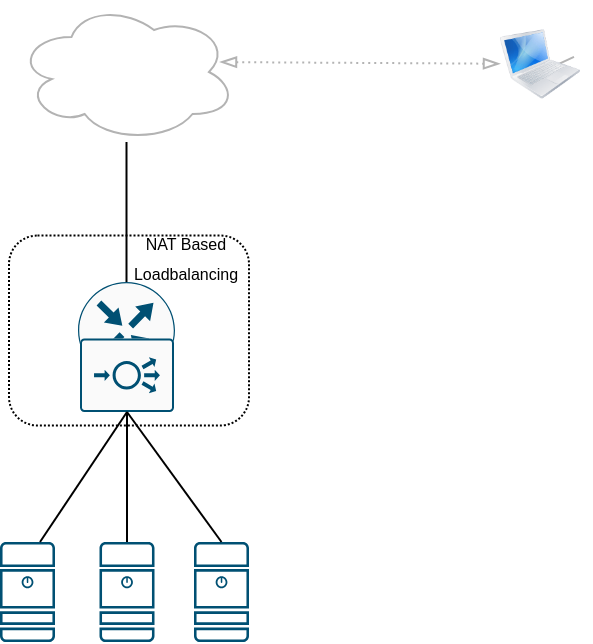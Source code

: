 <mxfile version="20.8.10" type="device"><diagram name="Page-1" id="55a83fd1-7818-8e21-69c5-c3457e3827bb"><mxGraphModel dx="513" dy="-509" grid="1" gridSize="10" guides="1" tooltips="1" connect="1" arrows="1" fold="1" page="1" pageScale="1" pageWidth="1100" pageHeight="850" background="none" math="0" shadow="0"><root><mxCell id="0"/><mxCell id="1" parent="0"/><mxCell id="buClNqkbvd7AWniW0cRI-1" value="" style="sketch=0;points=[[0.5,0,0],[1,0.5,0],[0.5,1,0],[0,0.5,0],[0.145,0.145,0],[0.856,0.145,0],[0.855,0.856,0],[0.145,0.855,0]];verticalLabelPosition=bottom;html=1;verticalAlign=top;aspect=fixed;align=center;pointerEvents=1;shape=mxgraph.cisco19.rect;prIcon=router;fillColor=#FAFAFA;strokeColor=#005073;" vertex="1" parent="1"><mxGeometry x="509" y="1030" width="48.5" height="48.5" as="geometry"/></mxCell><mxCell id="buClNqkbvd7AWniW0cRI-2" value="" style="sketch=0;points=[[0.015,0.015,0],[0.985,0.015,0],[0.985,0.985,0],[0.015,0.985,0],[0.25,0,0],[0.5,0,0],[0.75,0,0],[1,0.25,0],[1,0.5,0],[1,0.75,0],[0.75,1,0],[0.5,1,0],[0.25,1,0],[0,0.75,0],[0,0.5,0],[0,0.25,0]];verticalLabelPosition=bottom;html=1;verticalAlign=top;aspect=fixed;align=center;pointerEvents=1;shape=mxgraph.cisco19.rect;prIcon=load_balancer;fillColor=#FAFAFA;strokeColor=#005073;" vertex="1" parent="1"><mxGeometry x="510" y="1058.28" width="47" height="36.72" as="geometry"/></mxCell><mxCell id="buClNqkbvd7AWniW0cRI-4" value="" style="sketch=0;points=[[0.015,0.015,0],[0.985,0.015,0],[0.985,0.985,0],[0.015,0.985,0],[0.25,0,0],[0.5,0,0],[0.75,0,0],[1,0.25,0],[1,0.5,0],[1,0.75,0],[0.75,1,0],[0.5,1,0],[0.25,1,0],[0,0.75,0],[0,0.5,0],[0,0.25,0]];verticalLabelPosition=bottom;html=1;verticalAlign=top;aspect=fixed;align=center;pointerEvents=1;shape=mxgraph.cisco19.server;fillColor=#005073;strokeColor=none;" vertex="1" parent="1"><mxGeometry x="470" y="1160" width="27.5" height="50" as="geometry"/></mxCell><mxCell id="buClNqkbvd7AWniW0cRI-5" value="" style="sketch=0;points=[[0.015,0.015,0],[0.985,0.015,0],[0.985,0.985,0],[0.015,0.985,0],[0.25,0,0],[0.5,0,0],[0.75,0,0],[1,0.25,0],[1,0.5,0],[1,0.75,0],[0.75,1,0],[0.5,1,0],[0.25,1,0],[0,0.75,0],[0,0.5,0],[0,0.25,0]];verticalLabelPosition=bottom;html=1;verticalAlign=top;aspect=fixed;align=center;pointerEvents=1;shape=mxgraph.cisco19.server;fillColor=#005073;strokeColor=none;" vertex="1" parent="1"><mxGeometry x="519.75" y="1160" width="27.5" height="50" as="geometry"/></mxCell><mxCell id="buClNqkbvd7AWniW0cRI-7" value="" style="sketch=0;points=[[0.015,0.015,0],[0.985,0.015,0],[0.985,0.985,0],[0.015,0.985,0],[0.25,0,0],[0.5,0,0],[0.75,0,0],[1,0.25,0],[1,0.5,0],[1,0.75,0],[0.75,1,0],[0.5,1,0],[0.25,1,0],[0,0.75,0],[0,0.5,0],[0,0.25,0]];verticalLabelPosition=bottom;html=1;verticalAlign=top;aspect=fixed;align=center;pointerEvents=1;shape=mxgraph.cisco19.server;fillColor=#005073;strokeColor=none;" vertex="1" parent="1"><mxGeometry x="567" y="1160" width="27.5" height="50" as="geometry"/></mxCell><mxCell id="buClNqkbvd7AWniW0cRI-8" value="" style="endArrow=none;html=1;rounded=0;entryX=0.5;entryY=1;entryDx=0;entryDy=0;entryPerimeter=0;" edge="1" parent="1" target="buClNqkbvd7AWniW0cRI-2"><mxGeometry width="50" height="50" relative="1" as="geometry"><mxPoint x="490" y="1160" as="sourcePoint"/><mxPoint x="540" y="1110" as="targetPoint"/></mxGeometry></mxCell><mxCell id="buClNqkbvd7AWniW0cRI-9" value="" style="endArrow=none;html=1;rounded=0;exitX=0.5;exitY=0;exitDx=0;exitDy=0;exitPerimeter=0;" edge="1" parent="1" source="buClNqkbvd7AWniW0cRI-5" target="buClNqkbvd7AWniW0cRI-2"><mxGeometry width="50" height="50" relative="1" as="geometry"><mxPoint x="538" y="1160" as="sourcePoint"/><mxPoint x="537.5" y="1080" as="targetPoint"/></mxGeometry></mxCell><mxCell id="buClNqkbvd7AWniW0cRI-10" value="" style="endArrow=none;html=1;rounded=0;exitX=0.5;exitY=0;exitDx=0;exitDy=0;exitPerimeter=0;entryX=0.5;entryY=1;entryDx=0;entryDy=0;entryPerimeter=0;" edge="1" parent="1" source="buClNqkbvd7AWniW0cRI-7" target="buClNqkbvd7AWniW0cRI-2"><mxGeometry width="50" height="50" relative="1" as="geometry"><mxPoint x="640" y="1140" as="sourcePoint"/><mxPoint x="534" y="1070" as="targetPoint"/></mxGeometry></mxCell><mxCell id="buClNqkbvd7AWniW0cRI-14" value="" style="rounded=1;whiteSpace=wrap;html=1;dashed=1;dashPattern=1 1;fillColor=none;" vertex="1" parent="1"><mxGeometry x="474.5" y="1006.75" width="120" height="95" as="geometry"/></mxCell><mxCell id="buClNqkbvd7AWniW0cRI-15" value="&lt;font style=&quot;font-size: 8px;&quot;&gt;NAT Based&lt;br&gt;Loadbalancing&lt;/font&gt;" style="text;html=1;strokeColor=none;fillColor=none;align=center;verticalAlign=middle;whiteSpace=wrap;rounded=0;" vertex="1" parent="1"><mxGeometry x="519.75" y="995.75" width="85.5" height="43.25" as="geometry"/></mxCell><mxCell id="buClNqkbvd7AWniW0cRI-17" value="" style="ellipse;shape=cloud;whiteSpace=wrap;html=1;fillColor=none;strokeColor=#B3B3B3;" vertex="1" parent="1"><mxGeometry x="478.25" y="890" width="110" height="70" as="geometry"/></mxCell><mxCell id="buClNqkbvd7AWniW0cRI-18" value="" style="endArrow=none;html=1;rounded=0;" edge="1" parent="1" source="buClNqkbvd7AWniW0cRI-1" target="buClNqkbvd7AWniW0cRI-17"><mxGeometry width="50" height="50" relative="1" as="geometry"><mxPoint x="480" y="990" as="sourcePoint"/><mxPoint x="530" y="940" as="targetPoint"/></mxGeometry></mxCell><mxCell id="buClNqkbvd7AWniW0cRI-20" value="" style="endArrow=classic;startArrow=none;html=1;rounded=0;dashed=1;dashPattern=8 8;strokeColor=#B3B3B3;exitX=0.925;exitY=0.429;exitDx=0;exitDy=0;exitPerimeter=0;" edge="1" parent="1" source="buClNqkbvd7AWniW0cRI-19"><mxGeometry width="50" height="50" relative="1" as="geometry"><mxPoint x="680" y="980" as="sourcePoint"/><mxPoint x="730" y="930" as="targetPoint"/></mxGeometry></mxCell><mxCell id="buClNqkbvd7AWniW0cRI-21" value="" style="endArrow=blockThin;startArrow=blockThin;html=1;rounded=0;dashed=1;dashPattern=1 2;strokeColor=#B3B3B3;exitX=0.925;exitY=0.429;exitDx=0;exitDy=0;exitPerimeter=0;endFill=0;startFill=0;" edge="1" parent="1" source="buClNqkbvd7AWniW0cRI-17" target="buClNqkbvd7AWniW0cRI-19"><mxGeometry width="50" height="50" relative="1" as="geometry"><mxPoint x="580" y="920.03" as="sourcePoint"/><mxPoint x="730" y="930" as="targetPoint"/></mxGeometry></mxCell><mxCell id="buClNqkbvd7AWniW0cRI-19" value="" style="image;html=1;image=img/lib/clip_art/computers/MacBook_128x128.png;strokeColor=#B3B3B3;fillColor=none;" vertex="1" parent="1"><mxGeometry x="720" y="896" width="40" height="50" as="geometry"/></mxCell></root></mxGraphModel></diagram></mxfile>